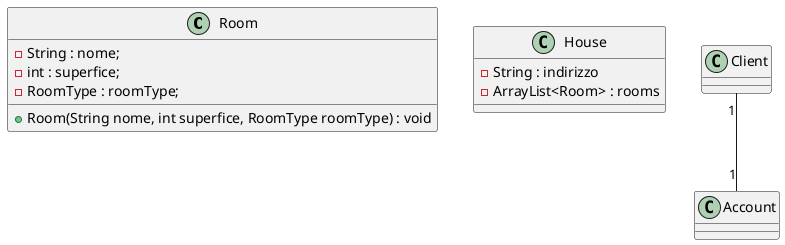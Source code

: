 @startuml

class Room {
    - String : nome;
    - int : superfice;
    - RoomType : roomType;

    + Room(String nome, int superfice, RoomType roomType) : void
    }

    class House {
        - String : indirizzo
        - ArrayList<Room> : rooms


    }
Client "  1" -- "1" Account

@enduml